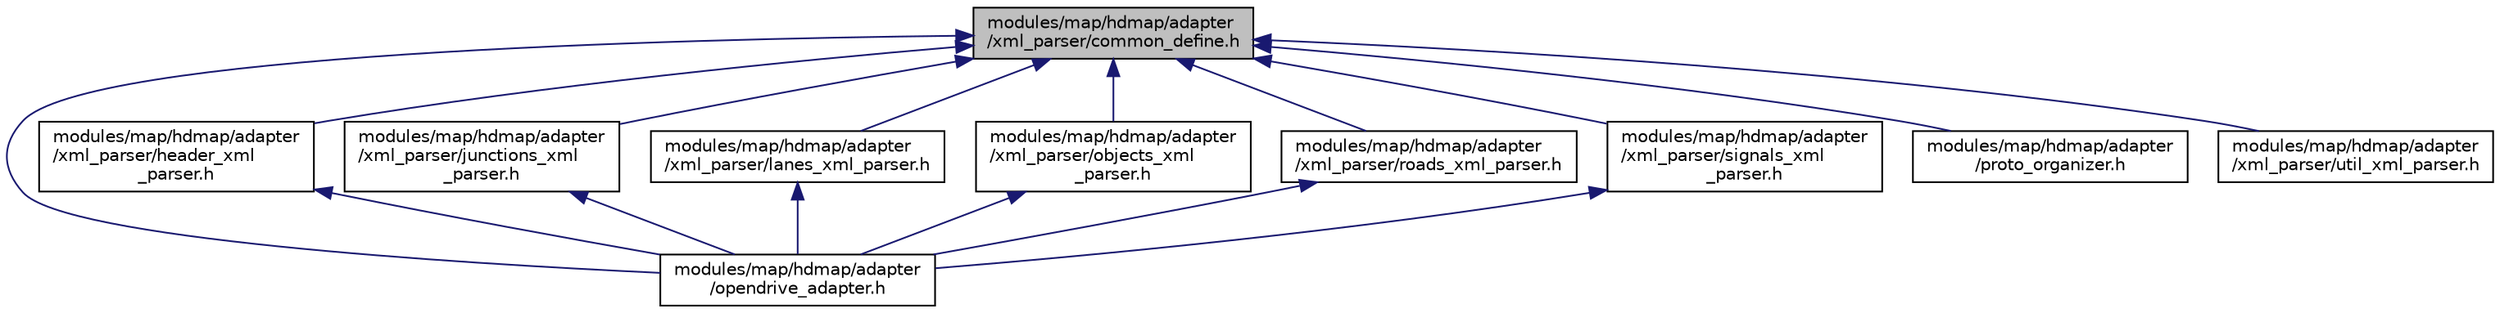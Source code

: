 digraph "modules/map/hdmap/adapter/xml_parser/common_define.h"
{
  edge [fontname="Helvetica",fontsize="10",labelfontname="Helvetica",labelfontsize="10"];
  node [fontname="Helvetica",fontsize="10",shape=record];
  Node1 [label="modules/map/hdmap/adapter\l/xml_parser/common_define.h",height=0.2,width=0.4,color="black", fillcolor="grey75", style="filled" fontcolor="black"];
  Node1 -> Node2 [dir="back",color="midnightblue",fontsize="10",style="solid",fontname="Helvetica"];
  Node2 [label="modules/map/hdmap/adapter\l/opendrive_adapter.h",height=0.2,width=0.4,color="black", fillcolor="white", style="filled",URL="$opendrive__adapter_8h.html"];
  Node1 -> Node3 [dir="back",color="midnightblue",fontsize="10",style="solid",fontname="Helvetica"];
  Node3 [label="modules/map/hdmap/adapter\l/xml_parser/header_xml\l_parser.h",height=0.2,width=0.4,color="black", fillcolor="white", style="filled",URL="$header__xml__parser_8h.html"];
  Node3 -> Node2 [dir="back",color="midnightblue",fontsize="10",style="solid",fontname="Helvetica"];
  Node1 -> Node4 [dir="back",color="midnightblue",fontsize="10",style="solid",fontname="Helvetica"];
  Node4 [label="modules/map/hdmap/adapter\l/xml_parser/junctions_xml\l_parser.h",height=0.2,width=0.4,color="black", fillcolor="white", style="filled",URL="$junctions__xml__parser_8h.html"];
  Node4 -> Node2 [dir="back",color="midnightblue",fontsize="10",style="solid",fontname="Helvetica"];
  Node1 -> Node5 [dir="back",color="midnightblue",fontsize="10",style="solid",fontname="Helvetica"];
  Node5 [label="modules/map/hdmap/adapter\l/xml_parser/lanes_xml_parser.h",height=0.2,width=0.4,color="black", fillcolor="white", style="filled",URL="$lanes__xml__parser_8h.html"];
  Node5 -> Node2 [dir="back",color="midnightblue",fontsize="10",style="solid",fontname="Helvetica"];
  Node1 -> Node6 [dir="back",color="midnightblue",fontsize="10",style="solid",fontname="Helvetica"];
  Node6 [label="modules/map/hdmap/adapter\l/xml_parser/objects_xml\l_parser.h",height=0.2,width=0.4,color="black", fillcolor="white", style="filled",URL="$objects__xml__parser_8h.html"];
  Node6 -> Node2 [dir="back",color="midnightblue",fontsize="10",style="solid",fontname="Helvetica"];
  Node1 -> Node7 [dir="back",color="midnightblue",fontsize="10",style="solid",fontname="Helvetica"];
  Node7 [label="modules/map/hdmap/adapter\l/xml_parser/roads_xml_parser.h",height=0.2,width=0.4,color="black", fillcolor="white", style="filled",URL="$roads__xml__parser_8h.html"];
  Node7 -> Node2 [dir="back",color="midnightblue",fontsize="10",style="solid",fontname="Helvetica"];
  Node1 -> Node8 [dir="back",color="midnightblue",fontsize="10",style="solid",fontname="Helvetica"];
  Node8 [label="modules/map/hdmap/adapter\l/xml_parser/signals_xml\l_parser.h",height=0.2,width=0.4,color="black", fillcolor="white", style="filled",URL="$signals__xml__parser_8h.html"];
  Node8 -> Node2 [dir="back",color="midnightblue",fontsize="10",style="solid",fontname="Helvetica"];
  Node1 -> Node9 [dir="back",color="midnightblue",fontsize="10",style="solid",fontname="Helvetica"];
  Node9 [label="modules/map/hdmap/adapter\l/proto_organizer.h",height=0.2,width=0.4,color="black", fillcolor="white", style="filled",URL="$proto__organizer_8h.html"];
  Node1 -> Node10 [dir="back",color="midnightblue",fontsize="10",style="solid",fontname="Helvetica"];
  Node10 [label="modules/map/hdmap/adapter\l/xml_parser/util_xml_parser.h",height=0.2,width=0.4,color="black", fillcolor="white", style="filled",URL="$util__xml__parser_8h.html"];
}
